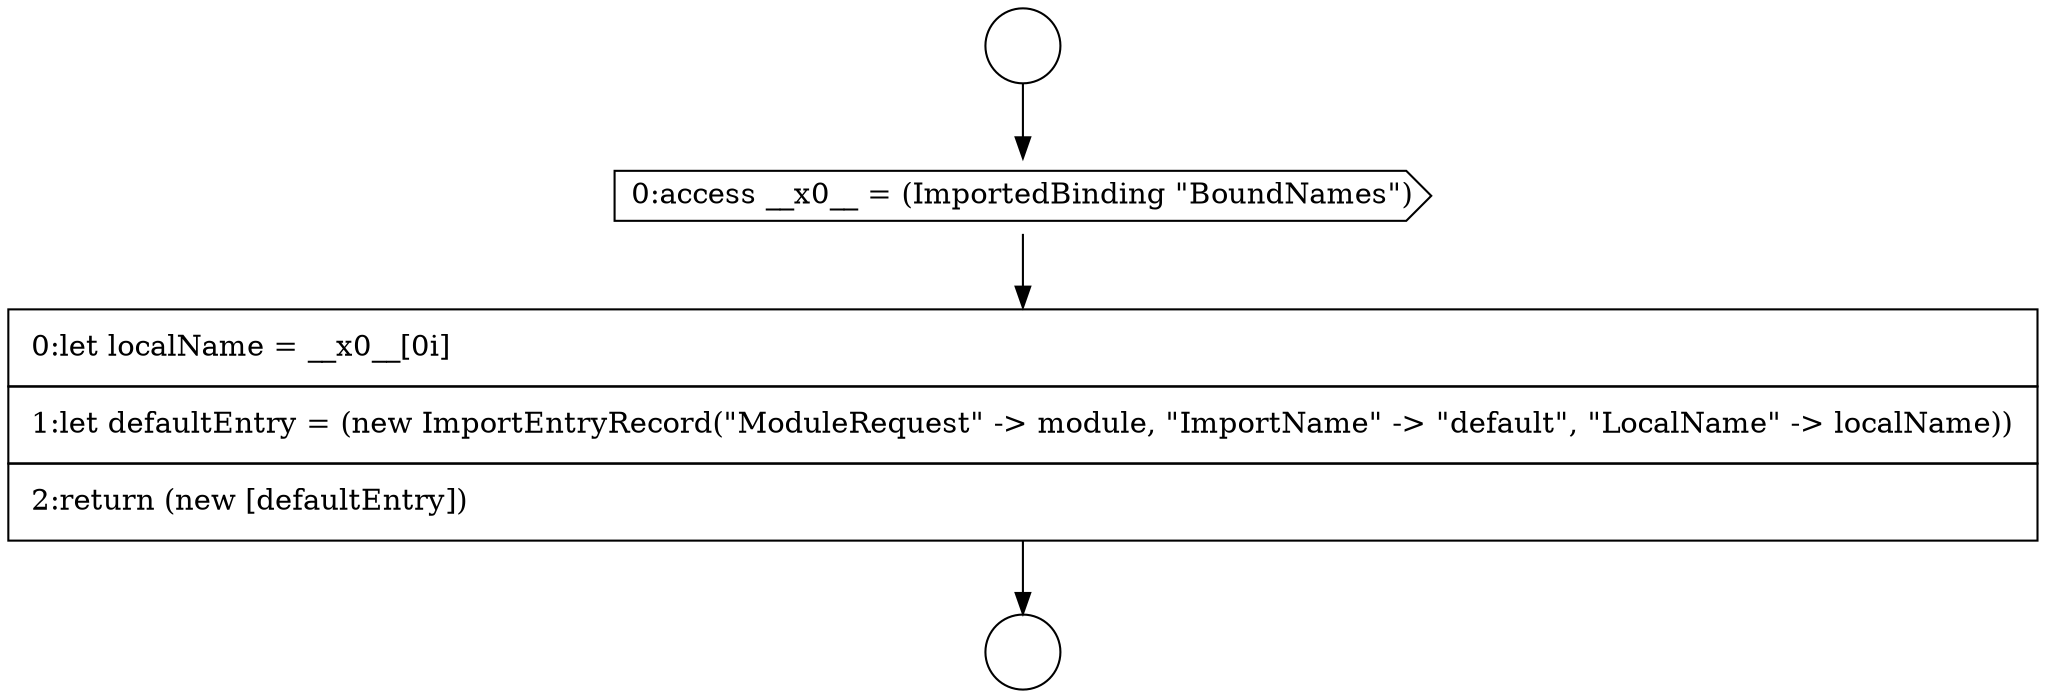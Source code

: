 digraph {
  node9948 [shape=circle label=" " color="black" fillcolor="white" style=filled]
  node9950 [shape=cds, label=<<font color="black">0:access __x0__ = (ImportedBinding &quot;BoundNames&quot;)</font>> color="black" fillcolor="white" style=filled]
  node9951 [shape=none, margin=0, label=<<font color="black">
    <table border="0" cellborder="1" cellspacing="0" cellpadding="10">
      <tr><td align="left">0:let localName = __x0__[0i]</td></tr>
      <tr><td align="left">1:let defaultEntry = (new ImportEntryRecord(&quot;ModuleRequest&quot; -&gt; module, &quot;ImportName&quot; -&gt; &quot;default&quot;, &quot;LocalName&quot; -&gt; localName))</td></tr>
      <tr><td align="left">2:return (new [defaultEntry])</td></tr>
    </table>
  </font>> color="black" fillcolor="white" style=filled]
  node9949 [shape=circle label=" " color="black" fillcolor="white" style=filled]
  node9948 -> node9950 [ color="black"]
  node9950 -> node9951 [ color="black"]
  node9951 -> node9949 [ color="black"]
}
